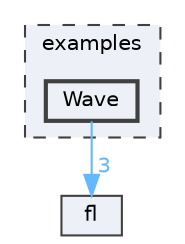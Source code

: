 digraph "/home/runner/work/FastLED/FastLED/examples/Wave"
{
 // INTERACTIVE_SVG=YES
 // LATEX_PDF_SIZE
  bgcolor="transparent";
  edge [fontname=Helvetica,fontsize=10,labelfontname=Helvetica,labelfontsize=10];
  node [fontname=Helvetica,fontsize=10,shape=box,height=0.2,width=0.4];
  compound=true
  subgraph clusterdir_d28a4824dc47e487b107a5db32ef43c4 {
    graph [ bgcolor="#edf0f7", pencolor="grey25", label="examples", fontname=Helvetica,fontsize=10 style="filled,dashed", URL="dir_d28a4824dc47e487b107a5db32ef43c4.html",tooltip=""]
  dir_62798ea9a090ceb87f4747f68ba3eda3 [label="Wave", fillcolor="#edf0f7", color="grey25", style="filled,bold", URL="dir_62798ea9a090ceb87f4747f68ba3eda3.html",tooltip=""];
  }
  dir_4d1829fa9bd13d7db71e765b2707b248 [label="fl", fillcolor="#edf0f7", color="grey25", style="filled", URL="dir_4d1829fa9bd13d7db71e765b2707b248.html",tooltip=""];
  dir_62798ea9a090ceb87f4747f68ba3eda3->dir_4d1829fa9bd13d7db71e765b2707b248 [headlabel="3", labeldistance=1.5 headhref="dir_000094_000033.html" href="dir_000094_000033.html" color="steelblue1" fontcolor="steelblue1"];
}
